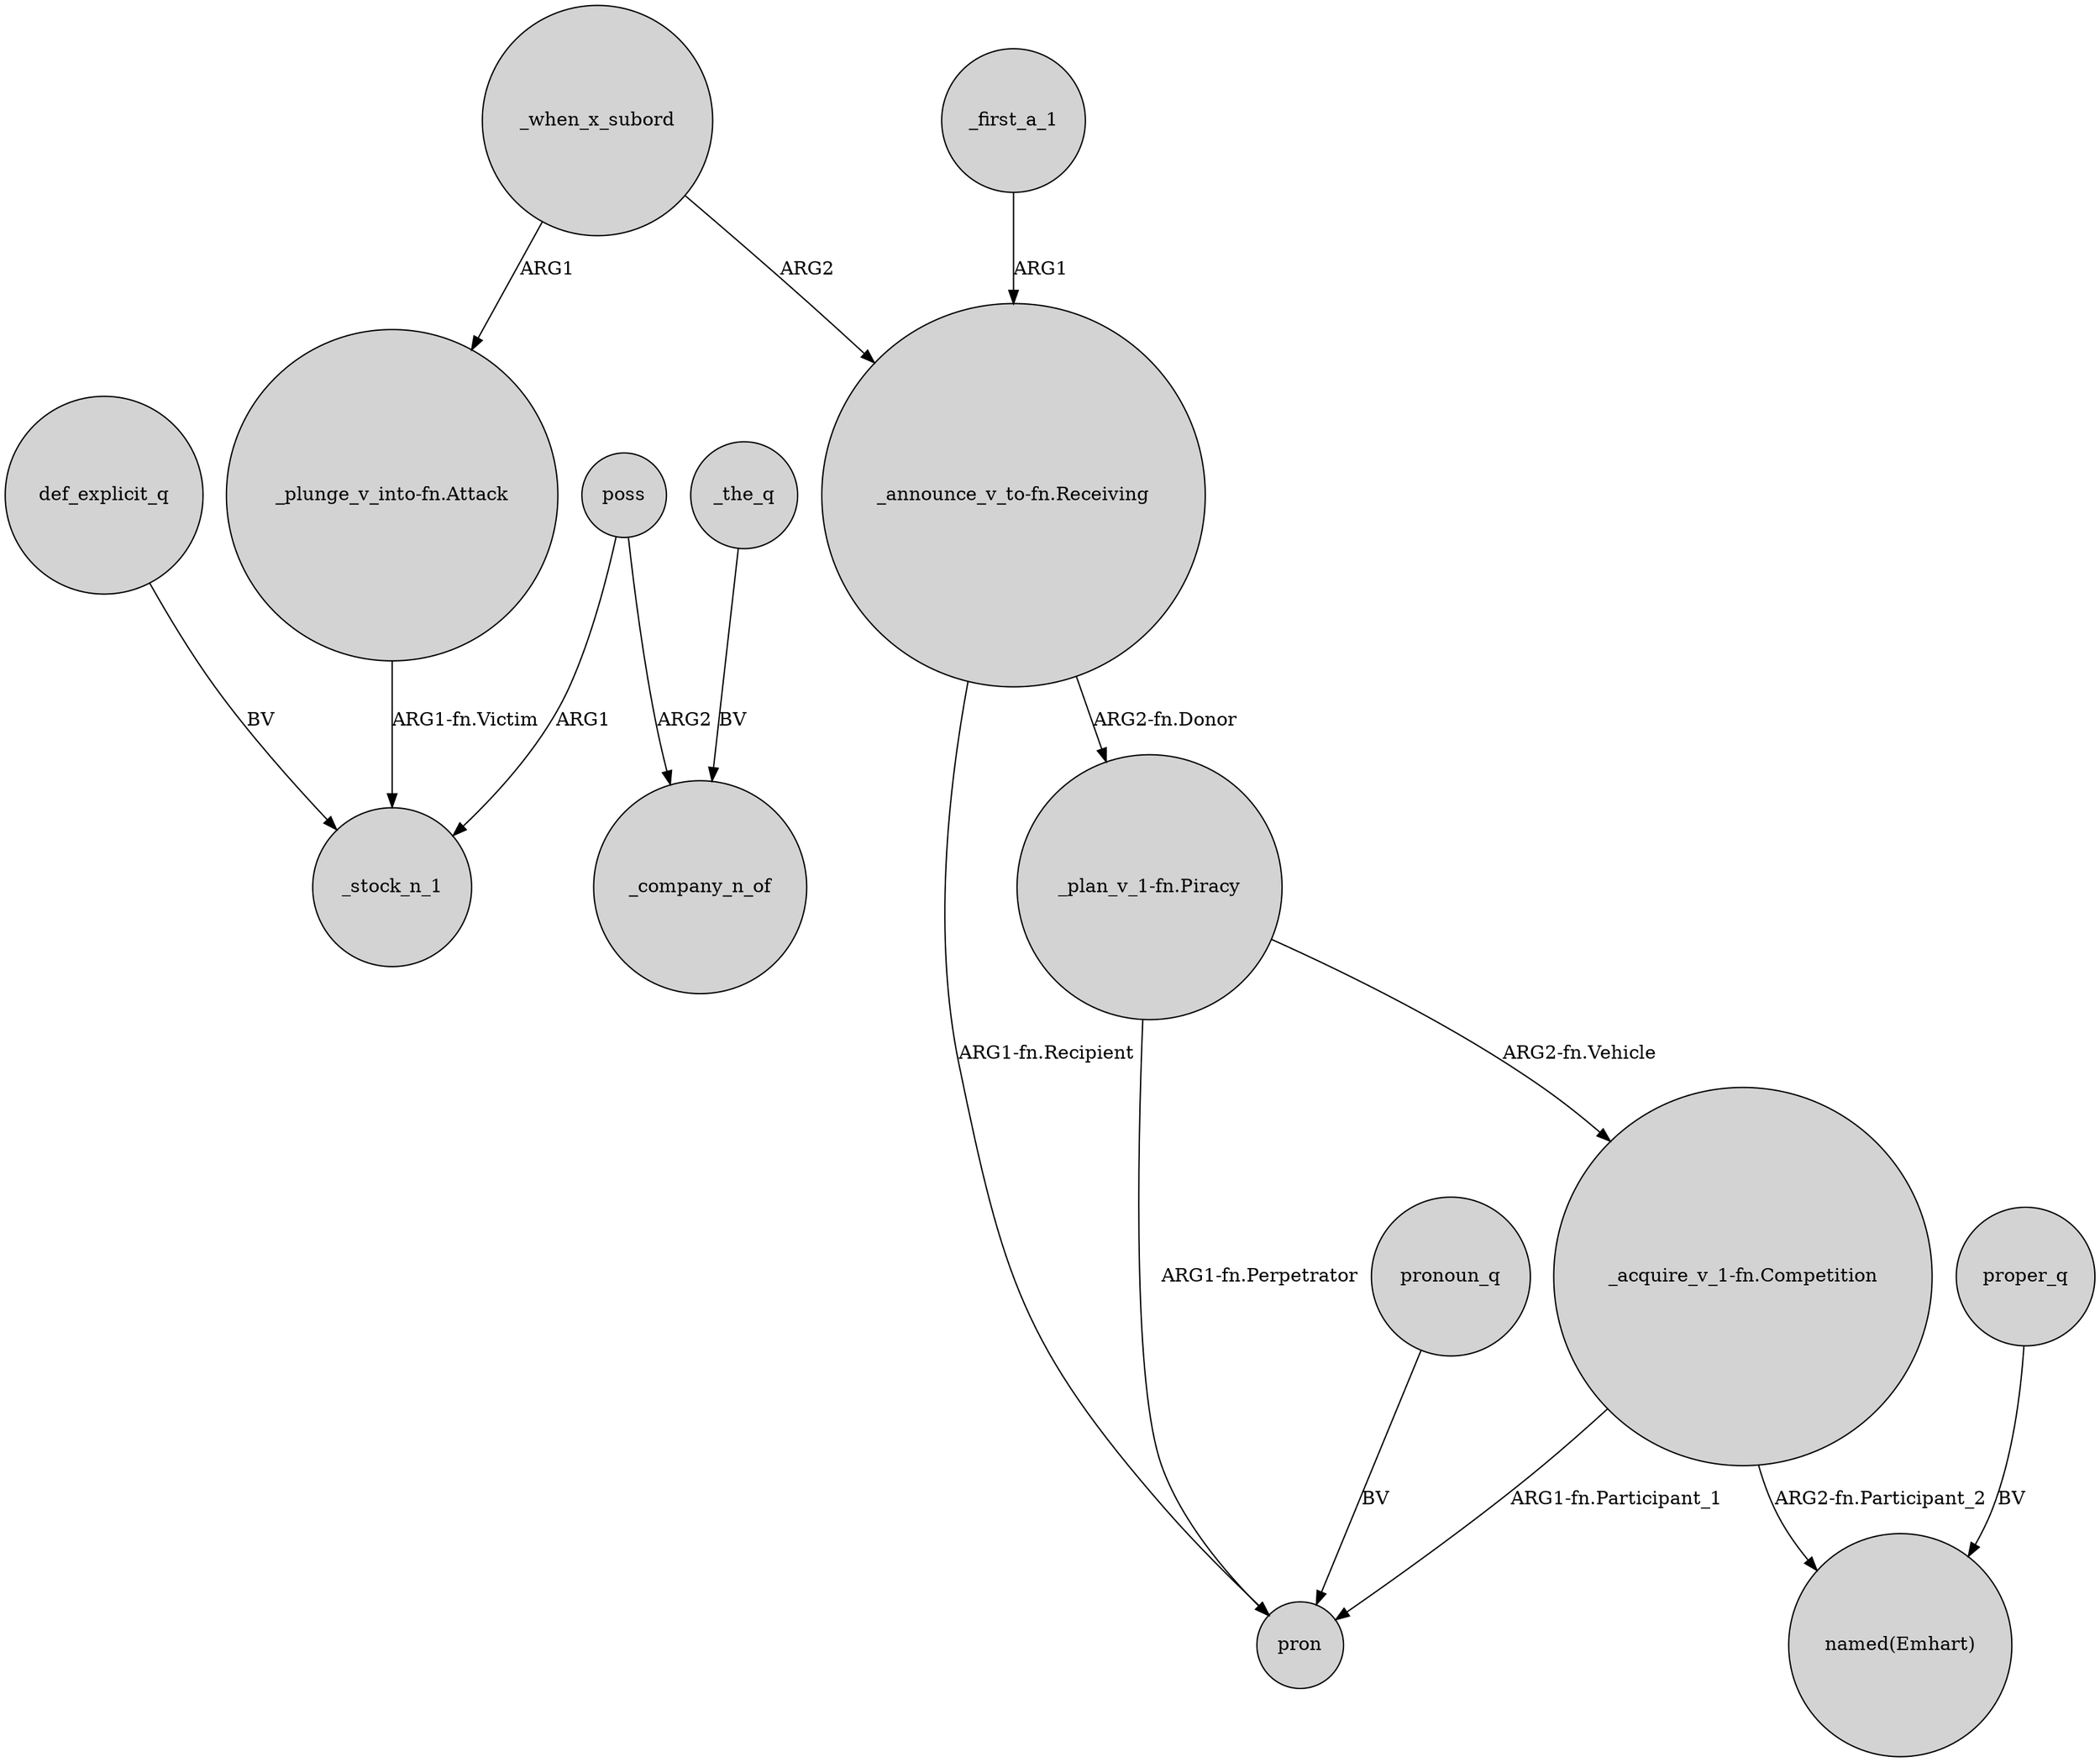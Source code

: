 digraph {
	node [shape=circle style=filled]
	def_explicit_q -> _stock_n_1 [label=BV]
	_when_x_subord -> "_announce_v_to-fn.Receiving" [label=ARG2]
	"_plunge_v_into-fn.Attack" -> _stock_n_1 [label="ARG1-fn.Victim"]
	"_plan_v_1-fn.Piracy" -> pron [label="ARG1-fn.Perpetrator"]
	"_announce_v_to-fn.Receiving" -> pron [label="ARG1-fn.Recipient"]
	"_acquire_v_1-fn.Competition" -> "named(Emhart)" [label="ARG2-fn.Participant_2"]
	"_announce_v_to-fn.Receiving" -> "_plan_v_1-fn.Piracy" [label="ARG2-fn.Donor"]
	poss -> _stock_n_1 [label=ARG1]
	"_acquire_v_1-fn.Competition" -> pron [label="ARG1-fn.Participant_1"]
	_when_x_subord -> "_plunge_v_into-fn.Attack" [label=ARG1]
	"_plan_v_1-fn.Piracy" -> "_acquire_v_1-fn.Competition" [label="ARG2-fn.Vehicle"]
	proper_q -> "named(Emhart)" [label=BV]
	_the_q -> _company_n_of [label=BV]
	pronoun_q -> pron [label=BV]
	poss -> _company_n_of [label=ARG2]
	_first_a_1 -> "_announce_v_to-fn.Receiving" [label=ARG1]
}

